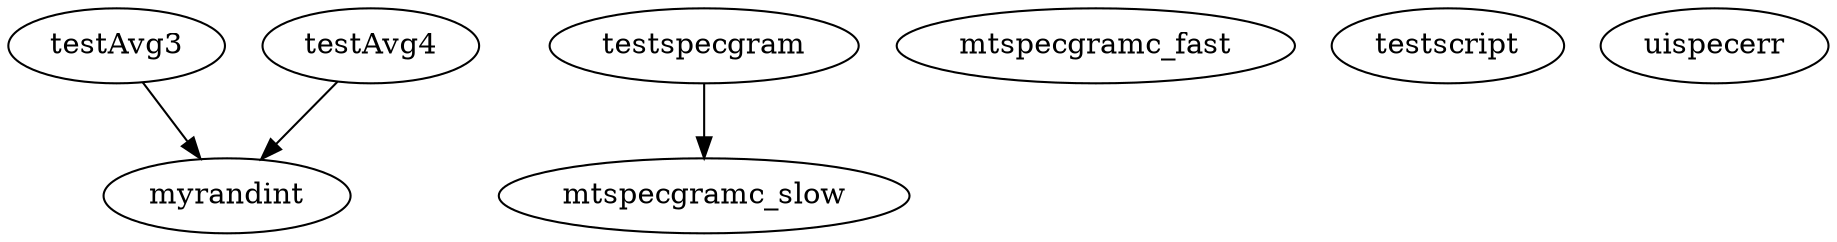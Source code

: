 /* Created by mdot for Matlab */
digraph m2html {
  testAvg3 -> myrandint;
  testAvg4 -> myrandint;
  testspecgram -> mtspecgramc_slow;

  mtspecgramc_fast [URL="mtspecgramc_fast.html"];
  mtspecgramc_slow [URL="mtspecgramc_slow.html"];
  myrandint [URL="myrandint.html"];
  testAvg3 [URL="testAvg3.html"];
  testAvg4 [URL="testAvg4.html"];
  testscript [URL="testscript.html"];
  testspecgram [URL="testspecgram.html"];
  uispecerr [URL="uispecerr.html"];
}